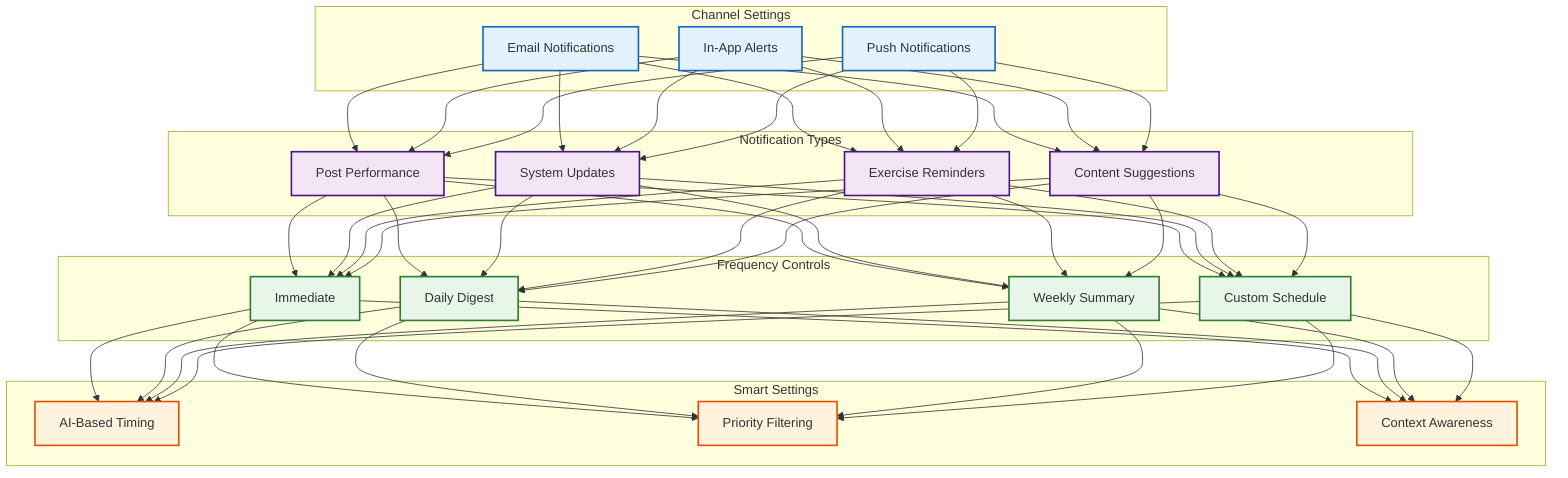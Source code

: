 graph TD
    subgraph Channel Settings
        A[Email Notifications]
        B[In-App Alerts]
        C[Push Notifications]
    end

    subgraph Notification Types
        D[Post Performance]
        E[System Updates]
        F[Exercise Reminders]
        G[Content Suggestions]
    end

    subgraph Frequency Controls
        H[Immediate]
        I[Daily Digest]
        J[Weekly Summary]
        K[Custom Schedule]
    end

    subgraph Smart Settings
        L[AI-Based Timing]
        M[Priority Filtering]
        N[Context Awareness]
    end

    A & B & C --> D & E & F & G
    D & E & F & G --> H & I & J & K
    H & I & J & K --> L & M & N

    classDef channels fill:#e3f2fd,stroke:#1565c0,stroke-width:2px
    classDef types fill:#f3e5f5,stroke:#4a148c,stroke-width:2px
    classDef freq fill:#e8f5e9,stroke:#2e7d32,stroke-width:2px
    classDef smart fill:#fff3e0,stroke:#e65100,stroke-width:2px

    class A,B,C channels
    class D,E,F,G types
    class H,I,J,K freq
    class L,M,N smart